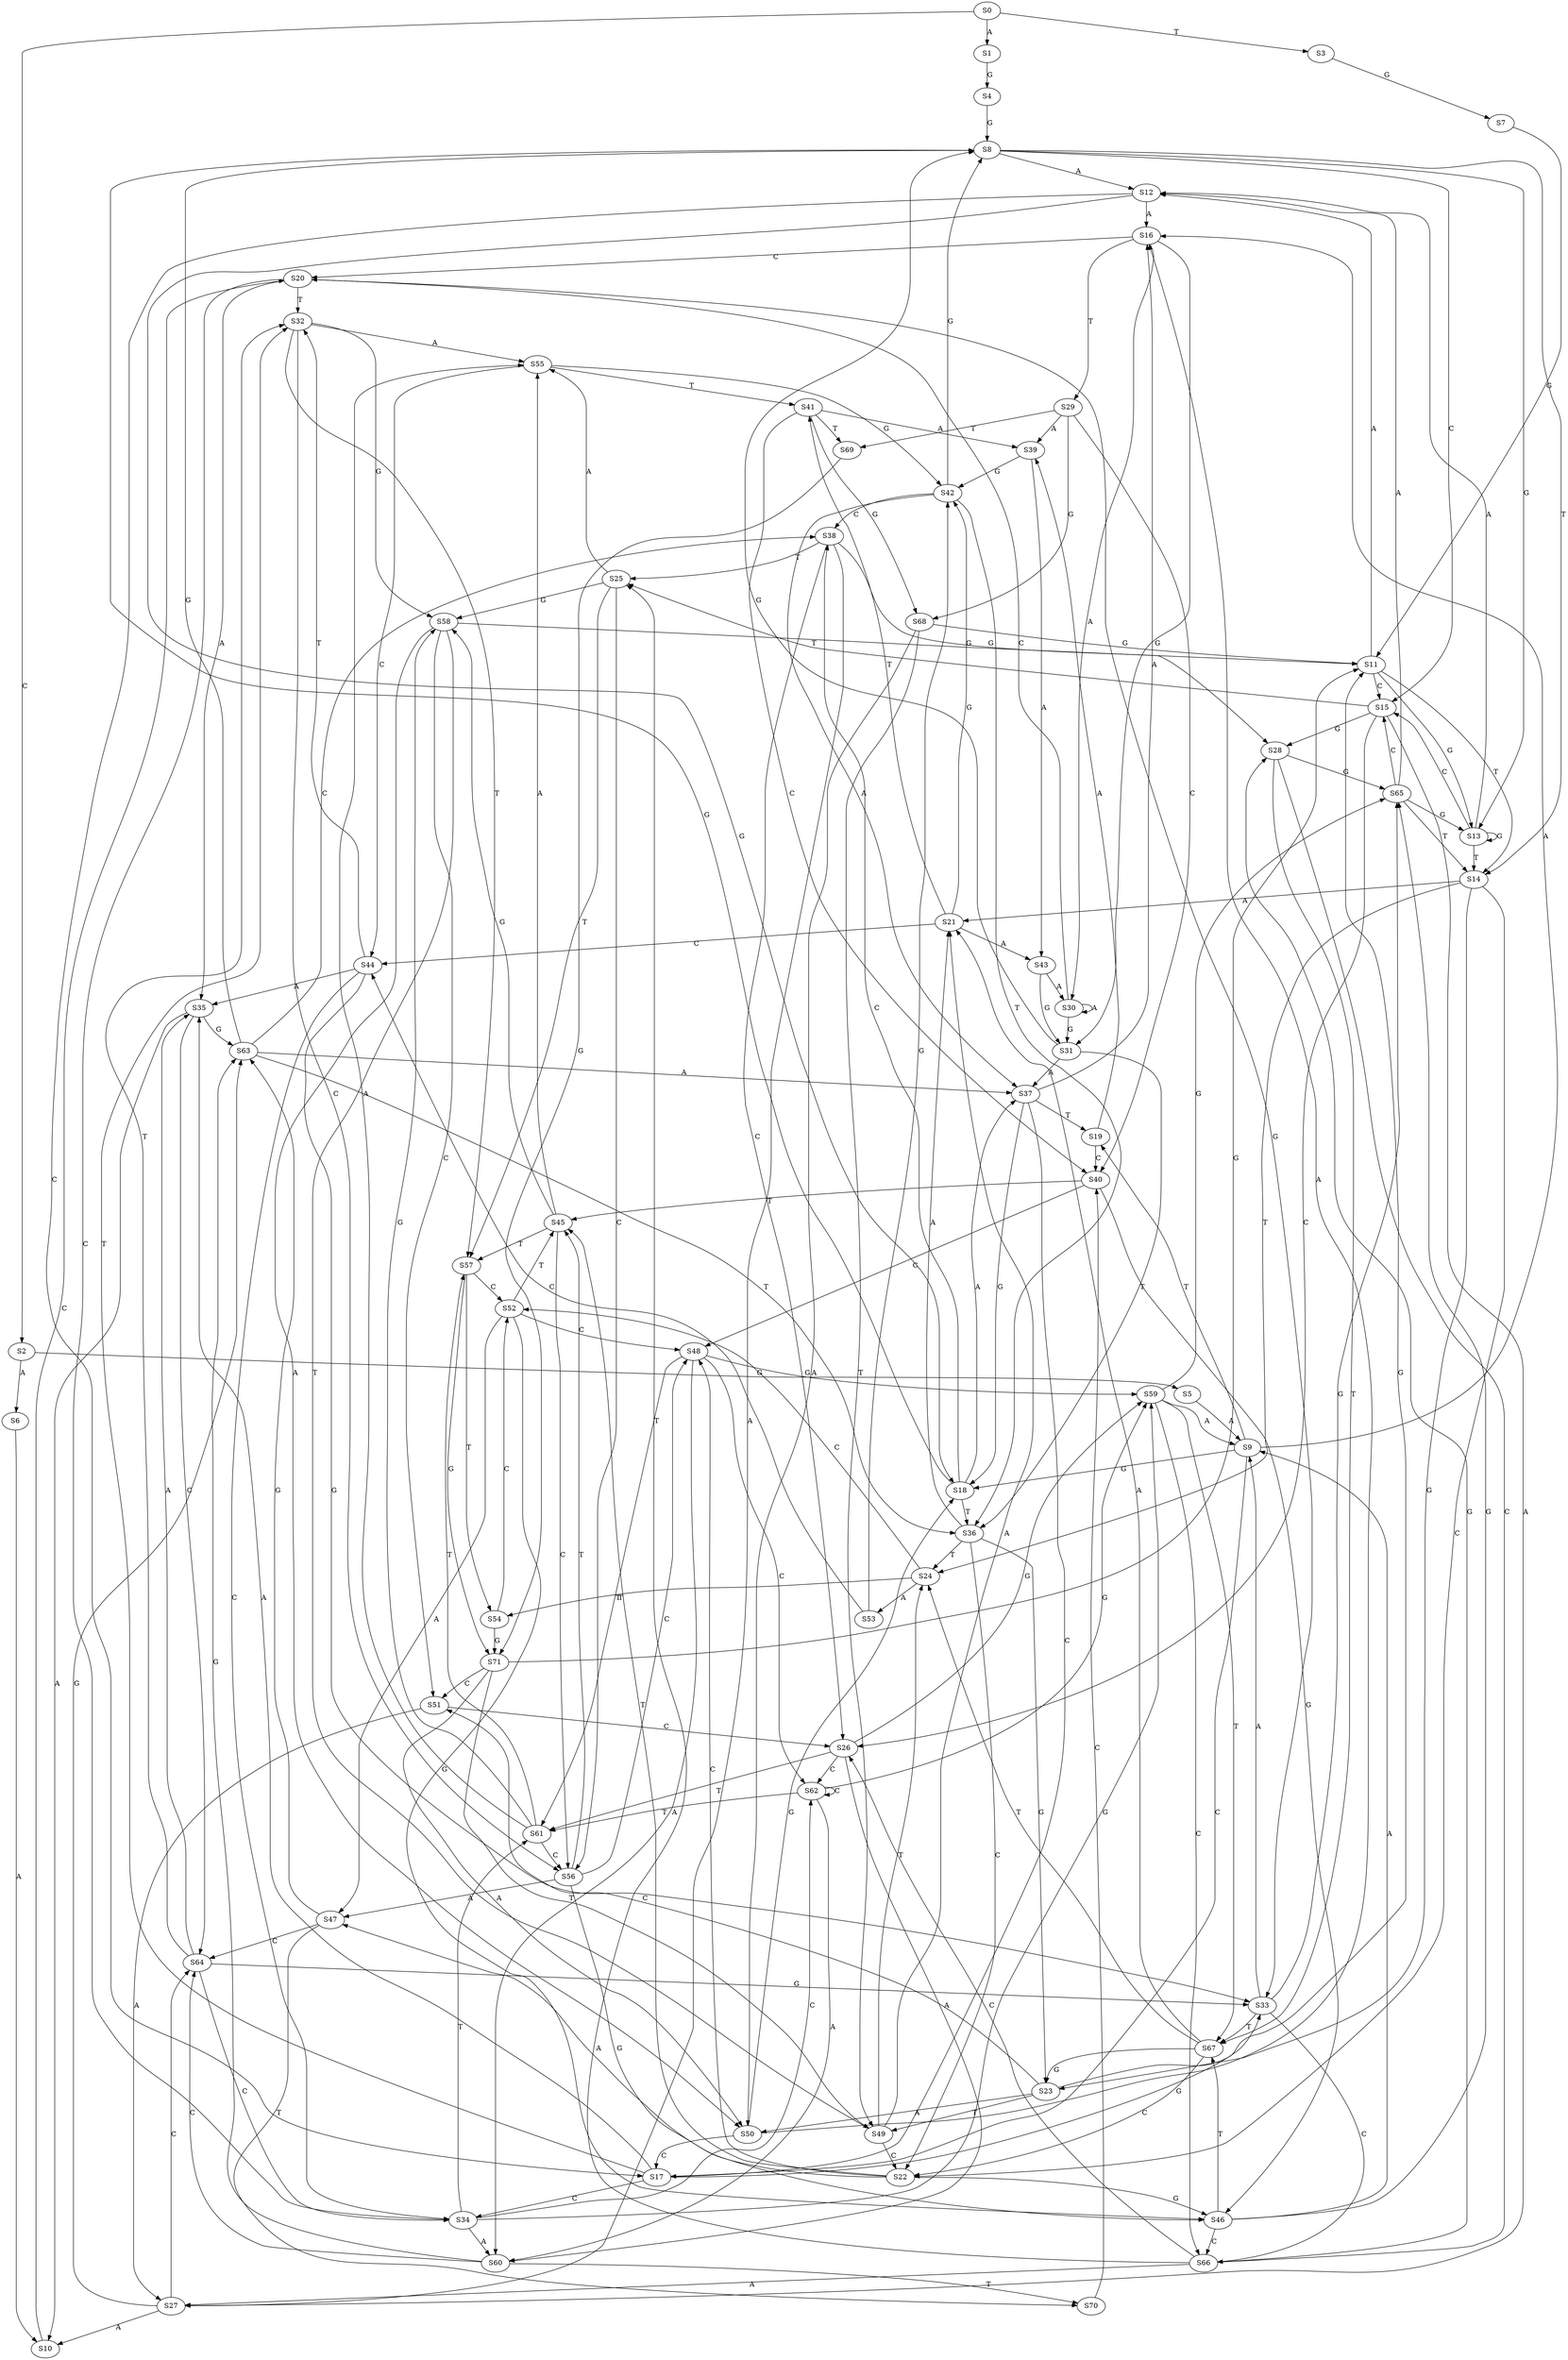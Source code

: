 strict digraph  {
	S0 -> S1 [ label = A ];
	S0 -> S2 [ label = C ];
	S0 -> S3 [ label = T ];
	S1 -> S4 [ label = G ];
	S2 -> S5 [ label = G ];
	S2 -> S6 [ label = A ];
	S3 -> S7 [ label = G ];
	S4 -> S8 [ label = G ];
	S5 -> S9 [ label = A ];
	S6 -> S10 [ label = A ];
	S7 -> S11 [ label = G ];
	S8 -> S12 [ label = A ];
	S8 -> S13 [ label = G ];
	S8 -> S14 [ label = T ];
	S8 -> S15 [ label = C ];
	S9 -> S16 [ label = A ];
	S9 -> S17 [ label = C ];
	S9 -> S18 [ label = G ];
	S9 -> S19 [ label = T ];
	S10 -> S20 [ label = C ];
	S11 -> S13 [ label = G ];
	S11 -> S15 [ label = C ];
	S11 -> S12 [ label = A ];
	S11 -> S14 [ label = T ];
	S12 -> S16 [ label = A ];
	S12 -> S17 [ label = C ];
	S12 -> S18 [ label = G ];
	S13 -> S14 [ label = T ];
	S13 -> S15 [ label = C ];
	S13 -> S13 [ label = G ];
	S13 -> S12 [ label = A ];
	S14 -> S21 [ label = A ];
	S14 -> S22 [ label = C ];
	S14 -> S23 [ label = G ];
	S14 -> S24 [ label = T ];
	S15 -> S25 [ label = T ];
	S15 -> S26 [ label = C ];
	S15 -> S27 [ label = A ];
	S15 -> S28 [ label = G ];
	S16 -> S29 [ label = T ];
	S16 -> S20 [ label = C ];
	S16 -> S30 [ label = A ];
	S16 -> S31 [ label = G ];
	S17 -> S32 [ label = T ];
	S17 -> S33 [ label = G ];
	S17 -> S34 [ label = C ];
	S17 -> S35 [ label = A ];
	S18 -> S36 [ label = T ];
	S18 -> S37 [ label = A ];
	S18 -> S8 [ label = G ];
	S18 -> S38 [ label = C ];
	S19 -> S39 [ label = A ];
	S19 -> S40 [ label = C ];
	S20 -> S35 [ label = A ];
	S20 -> S34 [ label = C ];
	S20 -> S33 [ label = G ];
	S20 -> S32 [ label = T ];
	S21 -> S41 [ label = T ];
	S21 -> S42 [ label = G ];
	S21 -> S43 [ label = A ];
	S21 -> S44 [ label = C ];
	S22 -> S45 [ label = T ];
	S22 -> S46 [ label = G ];
	S22 -> S47 [ label = A ];
	S22 -> S48 [ label = C ];
	S23 -> S49 [ label = T ];
	S23 -> S11 [ label = G ];
	S23 -> S50 [ label = A ];
	S23 -> S51 [ label = C ];
	S24 -> S52 [ label = C ];
	S24 -> S53 [ label = A ];
	S24 -> S54 [ label = T ];
	S25 -> S55 [ label = A ];
	S25 -> S56 [ label = C ];
	S25 -> S57 [ label = T ];
	S25 -> S58 [ label = G ];
	S26 -> S59 [ label = G ];
	S26 -> S60 [ label = A ];
	S26 -> S61 [ label = T ];
	S26 -> S62 [ label = C ];
	S27 -> S63 [ label = G ];
	S27 -> S64 [ label = C ];
	S27 -> S10 [ label = A ];
	S28 -> S65 [ label = G ];
	S28 -> S66 [ label = C ];
	S28 -> S67 [ label = T ];
	S29 -> S39 [ label = A ];
	S29 -> S40 [ label = C ];
	S29 -> S68 [ label = G ];
	S29 -> S69 [ label = T ];
	S30 -> S31 [ label = G ];
	S30 -> S20 [ label = C ];
	S30 -> S30 [ label = A ];
	S31 -> S36 [ label = T ];
	S31 -> S37 [ label = A ];
	S31 -> S8 [ label = G ];
	S32 -> S55 [ label = A ];
	S32 -> S56 [ label = C ];
	S32 -> S57 [ label = T ];
	S32 -> S58 [ label = G ];
	S33 -> S65 [ label = G ];
	S33 -> S9 [ label = A ];
	S33 -> S67 [ label = T ];
	S33 -> S66 [ label = C ];
	S34 -> S62 [ label = C ];
	S34 -> S60 [ label = A ];
	S34 -> S61 [ label = T ];
	S34 -> S59 [ label = G ];
	S35 -> S63 [ label = G ];
	S35 -> S64 [ label = C ];
	S35 -> S10 [ label = A ];
	S36 -> S21 [ label = A ];
	S36 -> S22 [ label = C ];
	S36 -> S23 [ label = G ];
	S36 -> S24 [ label = T ];
	S37 -> S16 [ label = A ];
	S37 -> S17 [ label = C ];
	S37 -> S19 [ label = T ];
	S37 -> S18 [ label = G ];
	S38 -> S26 [ label = C ];
	S38 -> S27 [ label = A ];
	S38 -> S25 [ label = T ];
	S38 -> S28 [ label = G ];
	S39 -> S42 [ label = G ];
	S39 -> S43 [ label = A ];
	S40 -> S48 [ label = C ];
	S40 -> S46 [ label = G ];
	S40 -> S45 [ label = T ];
	S41 -> S40 [ label = C ];
	S41 -> S39 [ label = A ];
	S41 -> S69 [ label = T ];
	S41 -> S68 [ label = G ];
	S42 -> S36 [ label = T ];
	S42 -> S37 [ label = A ];
	S42 -> S38 [ label = C ];
	S42 -> S8 [ label = G ];
	S43 -> S31 [ label = G ];
	S43 -> S30 [ label = A ];
	S44 -> S33 [ label = G ];
	S44 -> S32 [ label = T ];
	S44 -> S34 [ label = C ];
	S44 -> S35 [ label = A ];
	S45 -> S58 [ label = G ];
	S45 -> S56 [ label = C ];
	S45 -> S55 [ label = A ];
	S45 -> S57 [ label = T ];
	S46 -> S65 [ label = G ];
	S46 -> S67 [ label = T ];
	S46 -> S66 [ label = C ];
	S46 -> S9 [ label = A ];
	S47 -> S70 [ label = T ];
	S47 -> S64 [ label = C ];
	S47 -> S63 [ label = G ];
	S48 -> S62 [ label = C ];
	S48 -> S60 [ label = A ];
	S48 -> S61 [ label = T ];
	S48 -> S59 [ label = G ];
	S49 -> S22 [ label = C ];
	S49 -> S24 [ label = T ];
	S49 -> S21 [ label = A ];
	S50 -> S18 [ label = G ];
	S50 -> S17 [ label = C ];
	S50 -> S16 [ label = A ];
	S51 -> S26 [ label = C ];
	S51 -> S27 [ label = A ];
	S52 -> S47 [ label = A ];
	S52 -> S48 [ label = C ];
	S52 -> S45 [ label = T ];
	S52 -> S46 [ label = G ];
	S53 -> S44 [ label = C ];
	S53 -> S42 [ label = G ];
	S54 -> S71 [ label = G ];
	S54 -> S52 [ label = C ];
	S55 -> S42 [ label = G ];
	S55 -> S41 [ label = T ];
	S55 -> S44 [ label = C ];
	S56 -> S45 [ label = T ];
	S56 -> S46 [ label = G ];
	S56 -> S48 [ label = C ];
	S56 -> S47 [ label = A ];
	S57 -> S52 [ label = C ];
	S57 -> S54 [ label = T ];
	S57 -> S71 [ label = G ];
	S58 -> S50 [ label = A ];
	S58 -> S51 [ label = C ];
	S58 -> S11 [ label = G ];
	S58 -> S49 [ label = T ];
	S59 -> S9 [ label = A ];
	S59 -> S65 [ label = G ];
	S59 -> S67 [ label = T ];
	S59 -> S66 [ label = C ];
	S60 -> S63 [ label = G ];
	S60 -> S70 [ label = T ];
	S60 -> S64 [ label = C ];
	S61 -> S58 [ label = G ];
	S61 -> S55 [ label = A ];
	S61 -> S56 [ label = C ];
	S61 -> S57 [ label = T ];
	S62 -> S59 [ label = G ];
	S62 -> S62 [ label = C ];
	S62 -> S60 [ label = A ];
	S62 -> S61 [ label = T ];
	S63 -> S8 [ label = G ];
	S63 -> S36 [ label = T ];
	S63 -> S37 [ label = A ];
	S63 -> S38 [ label = C ];
	S64 -> S32 [ label = T ];
	S64 -> S34 [ label = C ];
	S64 -> S35 [ label = A ];
	S64 -> S33 [ label = G ];
	S65 -> S12 [ label = A ];
	S65 -> S13 [ label = G ];
	S65 -> S15 [ label = C ];
	S65 -> S14 [ label = T ];
	S66 -> S28 [ label = G ];
	S66 -> S25 [ label = T ];
	S66 -> S26 [ label = C ];
	S66 -> S27 [ label = A ];
	S67 -> S22 [ label = C ];
	S67 -> S21 [ label = A ];
	S67 -> S23 [ label = G ];
	S67 -> S24 [ label = T ];
	S68 -> S11 [ label = G ];
	S68 -> S50 [ label = A ];
	S68 -> S49 [ label = T ];
	S69 -> S71 [ label = G ];
	S70 -> S40 [ label = C ];
	S71 -> S11 [ label = G ];
	S71 -> S51 [ label = C ];
	S71 -> S49 [ label = T ];
	S71 -> S50 [ label = A ];
}
